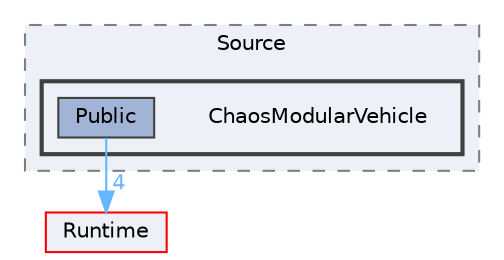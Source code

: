 digraph "ChaosModularVehicle"
{
 // INTERACTIVE_SVG=YES
 // LATEX_PDF_SIZE
  bgcolor="transparent";
  edge [fontname=Helvetica,fontsize=10,labelfontname=Helvetica,labelfontsize=10];
  node [fontname=Helvetica,fontsize=10,shape=box,height=0.2,width=0.4];
  compound=true
  subgraph clusterdir_4751e455d5b97d47a4baa9a77378b042 {
    graph [ bgcolor="#edf0f7", pencolor="grey50", label="Source", fontname=Helvetica,fontsize=10 style="filled,dashed", URL="dir_4751e455d5b97d47a4baa9a77378b042.html",tooltip=""]
  subgraph clusterdir_7d8db0f7da87328fdb0f138308050f68 {
    graph [ bgcolor="#edf0f7", pencolor="grey25", label="", fontname=Helvetica,fontsize=10 style="filled,bold", URL="dir_7d8db0f7da87328fdb0f138308050f68.html",tooltip=""]
    dir_7d8db0f7da87328fdb0f138308050f68 [shape=plaintext, label="ChaosModularVehicle"];
  dir_72c37ca0d77e8ef0442a73c6324eedfc [label="Public", fillcolor="#a2b4d6", color="grey25", style="filled", URL="dir_72c37ca0d77e8ef0442a73c6324eedfc.html",tooltip=""];
  }
  }
  dir_7536b172fbd480bfd146a1b1acd6856b [label="Runtime", fillcolor="#edf0f7", color="red", style="filled", URL="dir_7536b172fbd480bfd146a1b1acd6856b.html",tooltip=""];
  dir_72c37ca0d77e8ef0442a73c6324eedfc->dir_7536b172fbd480bfd146a1b1acd6856b [headlabel="4", labeldistance=1.5 headhref="dir_000801_000984.html" href="dir_000801_000984.html" color="steelblue1" fontcolor="steelblue1"];
}
